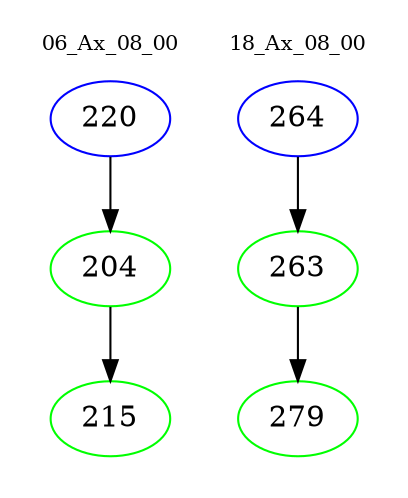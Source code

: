 digraph{
subgraph cluster_0 {
color = white
label = "06_Ax_08_00";
fontsize=10;
T0_220 [label="220", color="blue"]
T0_220 -> T0_204 [color="black"]
T0_204 [label="204", color="green"]
T0_204 -> T0_215 [color="black"]
T0_215 [label="215", color="green"]
}
subgraph cluster_1 {
color = white
label = "18_Ax_08_00";
fontsize=10;
T1_264 [label="264", color="blue"]
T1_264 -> T1_263 [color="black"]
T1_263 [label="263", color="green"]
T1_263 -> T1_279 [color="black"]
T1_279 [label="279", color="green"]
}
}
